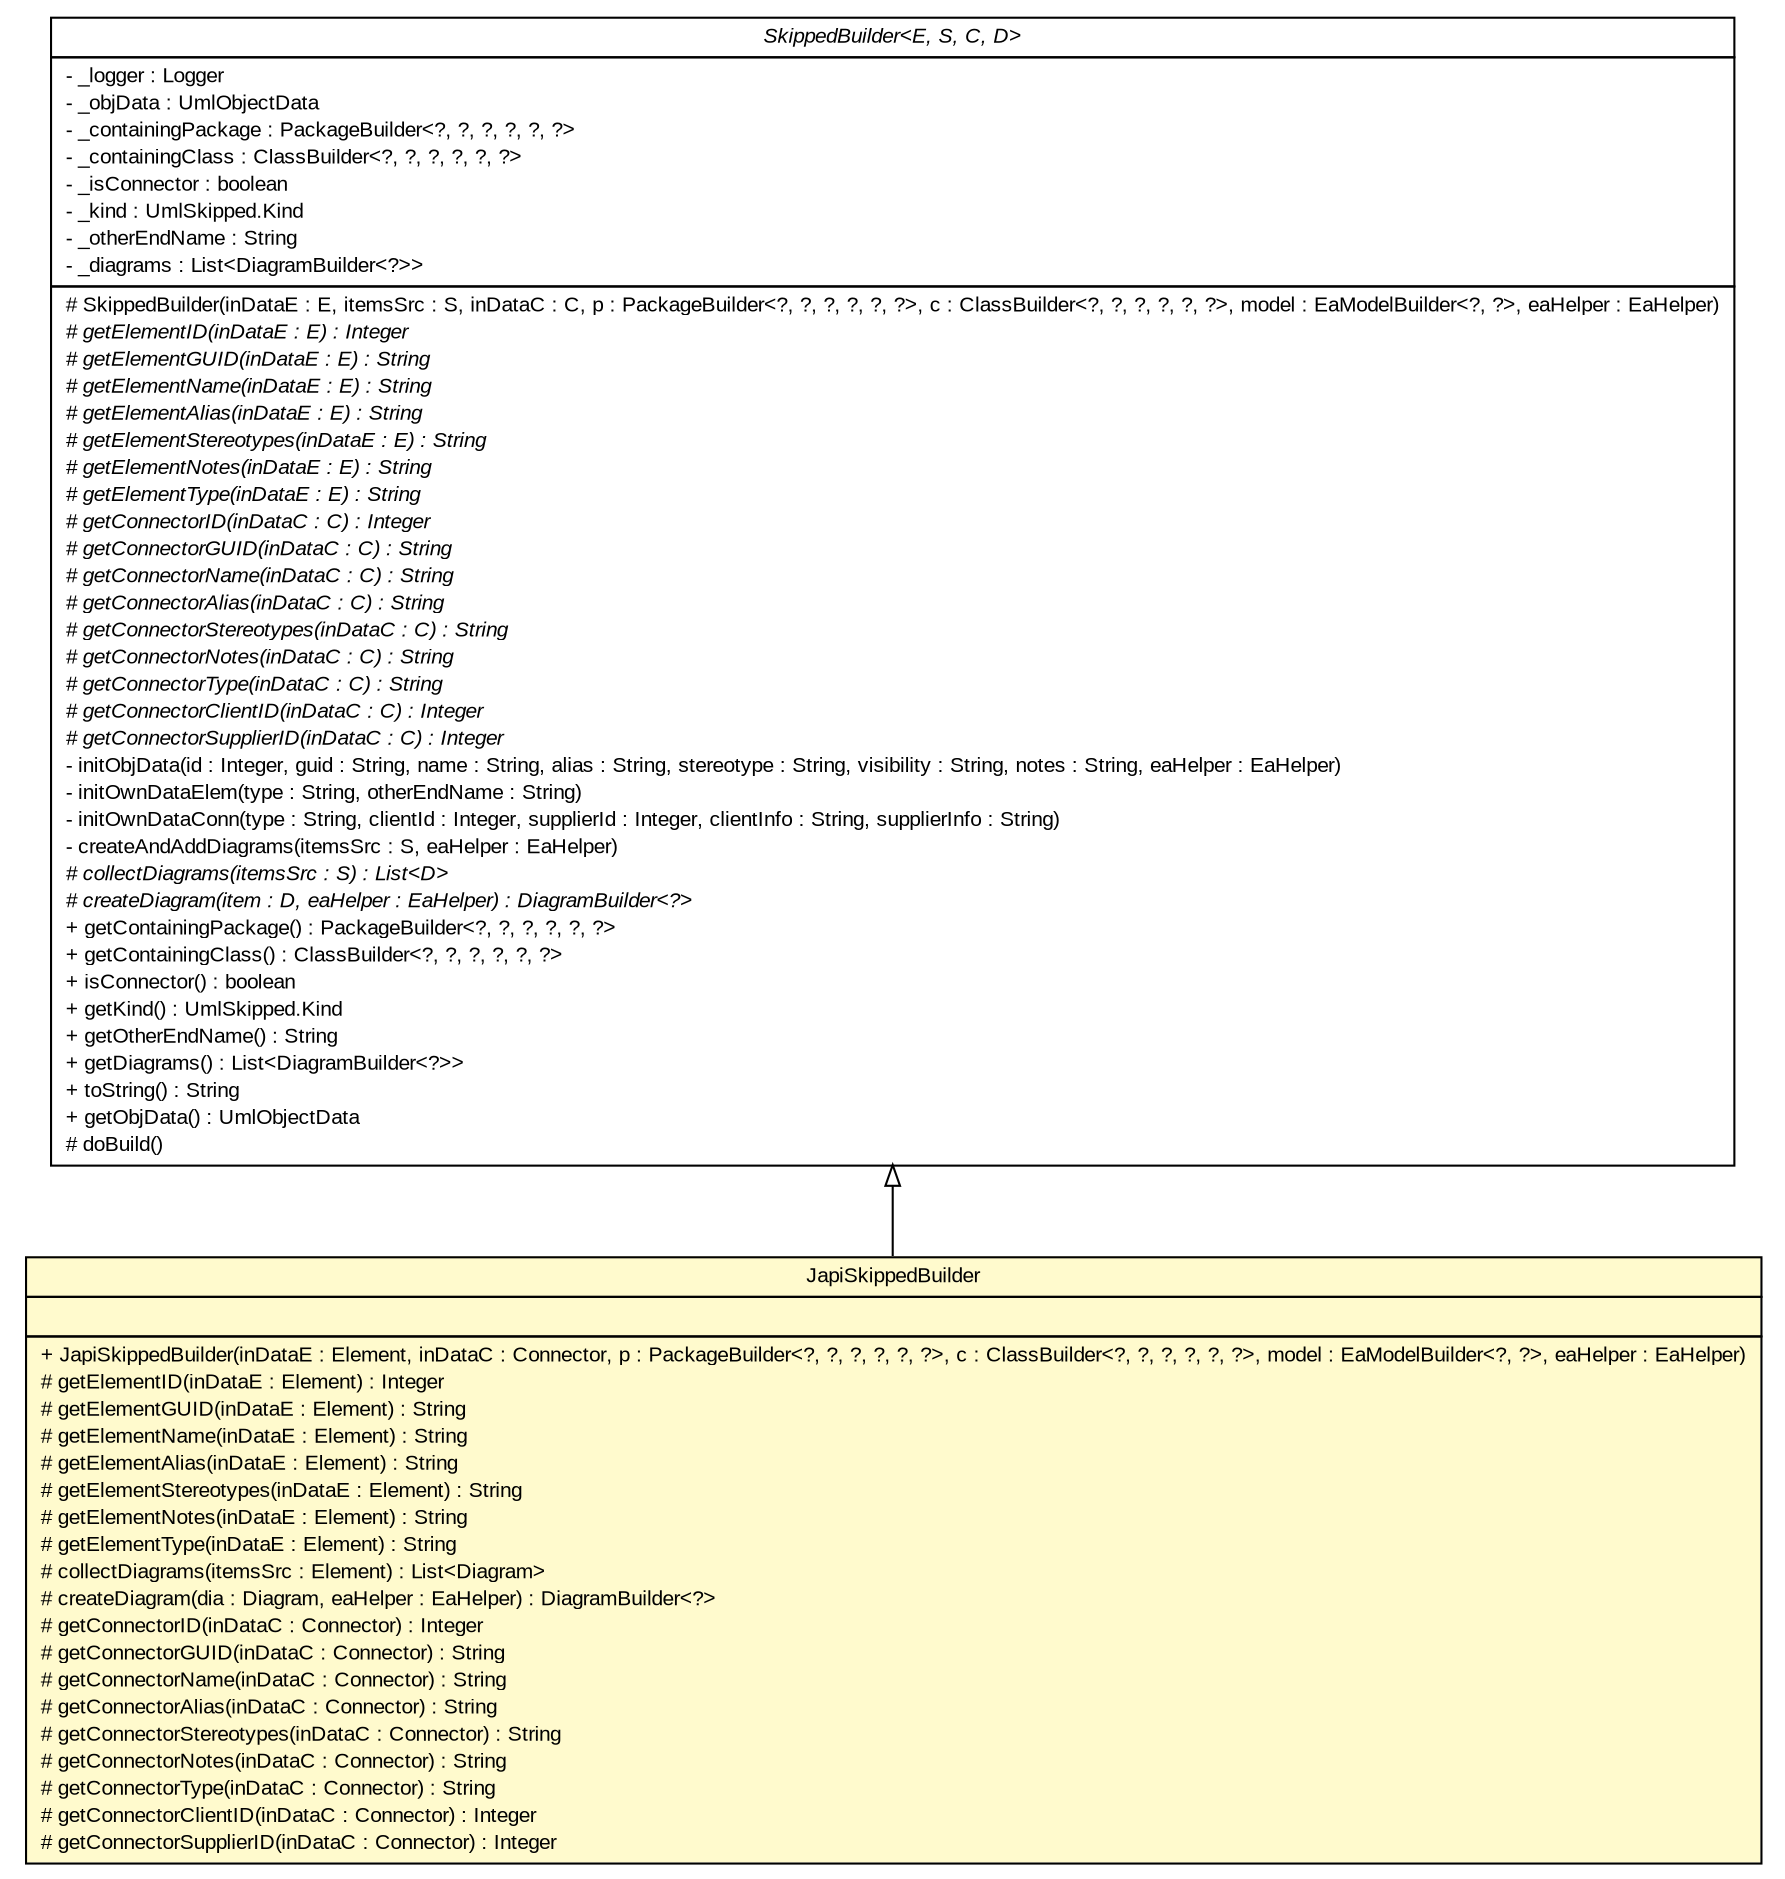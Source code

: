 #!/usr/local/bin/dot
#
# Class diagram 
# Generated by UMLGraph version R5_6_6-6-g3bdff0 (http://www.umlgraph.org/)
#

digraph G {
	edge [fontname="arial",fontsize=10,labelfontname="arial",labelfontsize=10];
	node [fontname="arial",fontsize=10,shape=plaintext];
	nodesep=0.25;
	ranksep=0.5;
	// org.tanjakostic.jcleancim.builder.ea.SkippedBuilder<E, S, C, D>
	c129084 [label=<<table title="org.tanjakostic.jcleancim.builder.ea.SkippedBuilder" border="0" cellborder="1" cellspacing="0" cellpadding="2" port="p" href="../SkippedBuilder.html">
		<tr><td><table border="0" cellspacing="0" cellpadding="1">
<tr><td align="center" balign="center"><font face="Arial Italic"> SkippedBuilder&lt;E, S, C, D&gt; </font></td></tr>
		</table></td></tr>
		<tr><td><table border="0" cellspacing="0" cellpadding="1">
<tr><td align="left" balign="left"> - _logger : Logger </td></tr>
<tr><td align="left" balign="left"> - _objData : UmlObjectData </td></tr>
<tr><td align="left" balign="left"> - _containingPackage : PackageBuilder&lt;?, ?, ?, ?, ?, ?&gt; </td></tr>
<tr><td align="left" balign="left"> - _containingClass : ClassBuilder&lt;?, ?, ?, ?, ?, ?&gt; </td></tr>
<tr><td align="left" balign="left"> - _isConnector : boolean </td></tr>
<tr><td align="left" balign="left"> - _kind : UmlSkipped.Kind </td></tr>
<tr><td align="left" balign="left"> - _otherEndName : String </td></tr>
<tr><td align="left" balign="left"> - _diagrams : List&lt;DiagramBuilder&lt;?&gt;&gt; </td></tr>
		</table></td></tr>
		<tr><td><table border="0" cellspacing="0" cellpadding="1">
<tr><td align="left" balign="left"> # SkippedBuilder(inDataE : E, itemsSrc : S, inDataC : C, p : PackageBuilder&lt;?, ?, ?, ?, ?, ?&gt;, c : ClassBuilder&lt;?, ?, ?, ?, ?, ?&gt;, model : EaModelBuilder&lt;?, ?&gt;, eaHelper : EaHelper) </td></tr>
<tr><td align="left" balign="left"><font face="Arial Italic" point-size="10.0"> # getElementID(inDataE : E) : Integer </font></td></tr>
<tr><td align="left" balign="left"><font face="Arial Italic" point-size="10.0"> # getElementGUID(inDataE : E) : String </font></td></tr>
<tr><td align="left" balign="left"><font face="Arial Italic" point-size="10.0"> # getElementName(inDataE : E) : String </font></td></tr>
<tr><td align="left" balign="left"><font face="Arial Italic" point-size="10.0"> # getElementAlias(inDataE : E) : String </font></td></tr>
<tr><td align="left" balign="left"><font face="Arial Italic" point-size="10.0"> # getElementStereotypes(inDataE : E) : String </font></td></tr>
<tr><td align="left" balign="left"><font face="Arial Italic" point-size="10.0"> # getElementNotes(inDataE : E) : String </font></td></tr>
<tr><td align="left" balign="left"><font face="Arial Italic" point-size="10.0"> # getElementType(inDataE : E) : String </font></td></tr>
<tr><td align="left" balign="left"><font face="Arial Italic" point-size="10.0"> # getConnectorID(inDataC : C) : Integer </font></td></tr>
<tr><td align="left" balign="left"><font face="Arial Italic" point-size="10.0"> # getConnectorGUID(inDataC : C) : String </font></td></tr>
<tr><td align="left" balign="left"><font face="Arial Italic" point-size="10.0"> # getConnectorName(inDataC : C) : String </font></td></tr>
<tr><td align="left" balign="left"><font face="Arial Italic" point-size="10.0"> # getConnectorAlias(inDataC : C) : String </font></td></tr>
<tr><td align="left" balign="left"><font face="Arial Italic" point-size="10.0"> # getConnectorStereotypes(inDataC : C) : String </font></td></tr>
<tr><td align="left" balign="left"><font face="Arial Italic" point-size="10.0"> # getConnectorNotes(inDataC : C) : String </font></td></tr>
<tr><td align="left" balign="left"><font face="Arial Italic" point-size="10.0"> # getConnectorType(inDataC : C) : String </font></td></tr>
<tr><td align="left" balign="left"><font face="Arial Italic" point-size="10.0"> # getConnectorClientID(inDataC : C) : Integer </font></td></tr>
<tr><td align="left" balign="left"><font face="Arial Italic" point-size="10.0"> # getConnectorSupplierID(inDataC : C) : Integer </font></td></tr>
<tr><td align="left" balign="left"> - initObjData(id : Integer, guid : String, name : String, alias : String, stereotype : String, visibility : String, notes : String, eaHelper : EaHelper) </td></tr>
<tr><td align="left" balign="left"> - initOwnDataElem(type : String, otherEndName : String) </td></tr>
<tr><td align="left" balign="left"> - initOwnDataConn(type : String, clientId : Integer, supplierId : Integer, clientInfo : String, supplierInfo : String) </td></tr>
<tr><td align="left" balign="left"> - createAndAddDiagrams(itemsSrc : S, eaHelper : EaHelper) </td></tr>
<tr><td align="left" balign="left"><font face="Arial Italic" point-size="10.0"> # collectDiagrams(itemsSrc : S) : List&lt;D&gt; </font></td></tr>
<tr><td align="left" balign="left"><font face="Arial Italic" point-size="10.0"> # createDiagram(item : D, eaHelper : EaHelper) : DiagramBuilder&lt;?&gt; </font></td></tr>
<tr><td align="left" balign="left"> + getContainingPackage() : PackageBuilder&lt;?, ?, ?, ?, ?, ?&gt; </td></tr>
<tr><td align="left" balign="left"> + getContainingClass() : ClassBuilder&lt;?, ?, ?, ?, ?, ?&gt; </td></tr>
<tr><td align="left" balign="left"> + isConnector() : boolean </td></tr>
<tr><td align="left" balign="left"> + getKind() : UmlSkipped.Kind </td></tr>
<tr><td align="left" balign="left"> + getOtherEndName() : String </td></tr>
<tr><td align="left" balign="left"> + getDiagrams() : List&lt;DiagramBuilder&lt;?&gt;&gt; </td></tr>
<tr><td align="left" balign="left"> + toString() : String </td></tr>
<tr><td align="left" balign="left"> + getObjData() : UmlObjectData </td></tr>
<tr><td align="left" balign="left"> # doBuild() </td></tr>
		</table></td></tr>
		</table>>, URL="../SkippedBuilder.html", fontname="arial", fontcolor="black", fontsize=10.0];
	// org.tanjakostic.jcleancim.builder.ea.japi.JapiSkippedBuilder
	c129117 [label=<<table title="org.tanjakostic.jcleancim.builder.ea.japi.JapiSkippedBuilder" border="0" cellborder="1" cellspacing="0" cellpadding="2" port="p" bgcolor="lemonChiffon" href="./JapiSkippedBuilder.html">
		<tr><td><table border="0" cellspacing="0" cellpadding="1">
<tr><td align="center" balign="center"> JapiSkippedBuilder </td></tr>
		</table></td></tr>
		<tr><td><table border="0" cellspacing="0" cellpadding="1">
<tr><td align="left" balign="left">  </td></tr>
		</table></td></tr>
		<tr><td><table border="0" cellspacing="0" cellpadding="1">
<tr><td align="left" balign="left"> + JapiSkippedBuilder(inDataE : Element, inDataC : Connector, p : PackageBuilder&lt;?, ?, ?, ?, ?, ?&gt;, c : ClassBuilder&lt;?, ?, ?, ?, ?, ?&gt;, model : EaModelBuilder&lt;?, ?&gt;, eaHelper : EaHelper) </td></tr>
<tr><td align="left" balign="left"> # getElementID(inDataE : Element) : Integer </td></tr>
<tr><td align="left" balign="left"> # getElementGUID(inDataE : Element) : String </td></tr>
<tr><td align="left" balign="left"> # getElementName(inDataE : Element) : String </td></tr>
<tr><td align="left" balign="left"> # getElementAlias(inDataE : Element) : String </td></tr>
<tr><td align="left" balign="left"> # getElementStereotypes(inDataE : Element) : String </td></tr>
<tr><td align="left" balign="left"> # getElementNotes(inDataE : Element) : String </td></tr>
<tr><td align="left" balign="left"> # getElementType(inDataE : Element) : String </td></tr>
<tr><td align="left" balign="left"> # collectDiagrams(itemsSrc : Element) : List&lt;Diagram&gt; </td></tr>
<tr><td align="left" balign="left"> # createDiagram(dia : Diagram, eaHelper : EaHelper) : DiagramBuilder&lt;?&gt; </td></tr>
<tr><td align="left" balign="left"> # getConnectorID(inDataC : Connector) : Integer </td></tr>
<tr><td align="left" balign="left"> # getConnectorGUID(inDataC : Connector) : String </td></tr>
<tr><td align="left" balign="left"> # getConnectorName(inDataC : Connector) : String </td></tr>
<tr><td align="left" balign="left"> # getConnectorAlias(inDataC : Connector) : String </td></tr>
<tr><td align="left" balign="left"> # getConnectorStereotypes(inDataC : Connector) : String </td></tr>
<tr><td align="left" balign="left"> # getConnectorNotes(inDataC : Connector) : String </td></tr>
<tr><td align="left" balign="left"> # getConnectorType(inDataC : Connector) : String </td></tr>
<tr><td align="left" balign="left"> # getConnectorClientID(inDataC : Connector) : Integer </td></tr>
<tr><td align="left" balign="left"> # getConnectorSupplierID(inDataC : Connector) : Integer </td></tr>
		</table></td></tr>
		</table>>, URL="./JapiSkippedBuilder.html", fontname="arial", fontcolor="black", fontsize=10.0];
	//org.tanjakostic.jcleancim.builder.ea.japi.JapiSkippedBuilder extends org.tanjakostic.jcleancim.builder.ea.SkippedBuilder<org.sparx.Element, org.sparx.Element, org.sparx.Connector, org.sparx.Diagram>
	c129084:p -> c129117:p [dir=back,arrowtail=empty];
}

